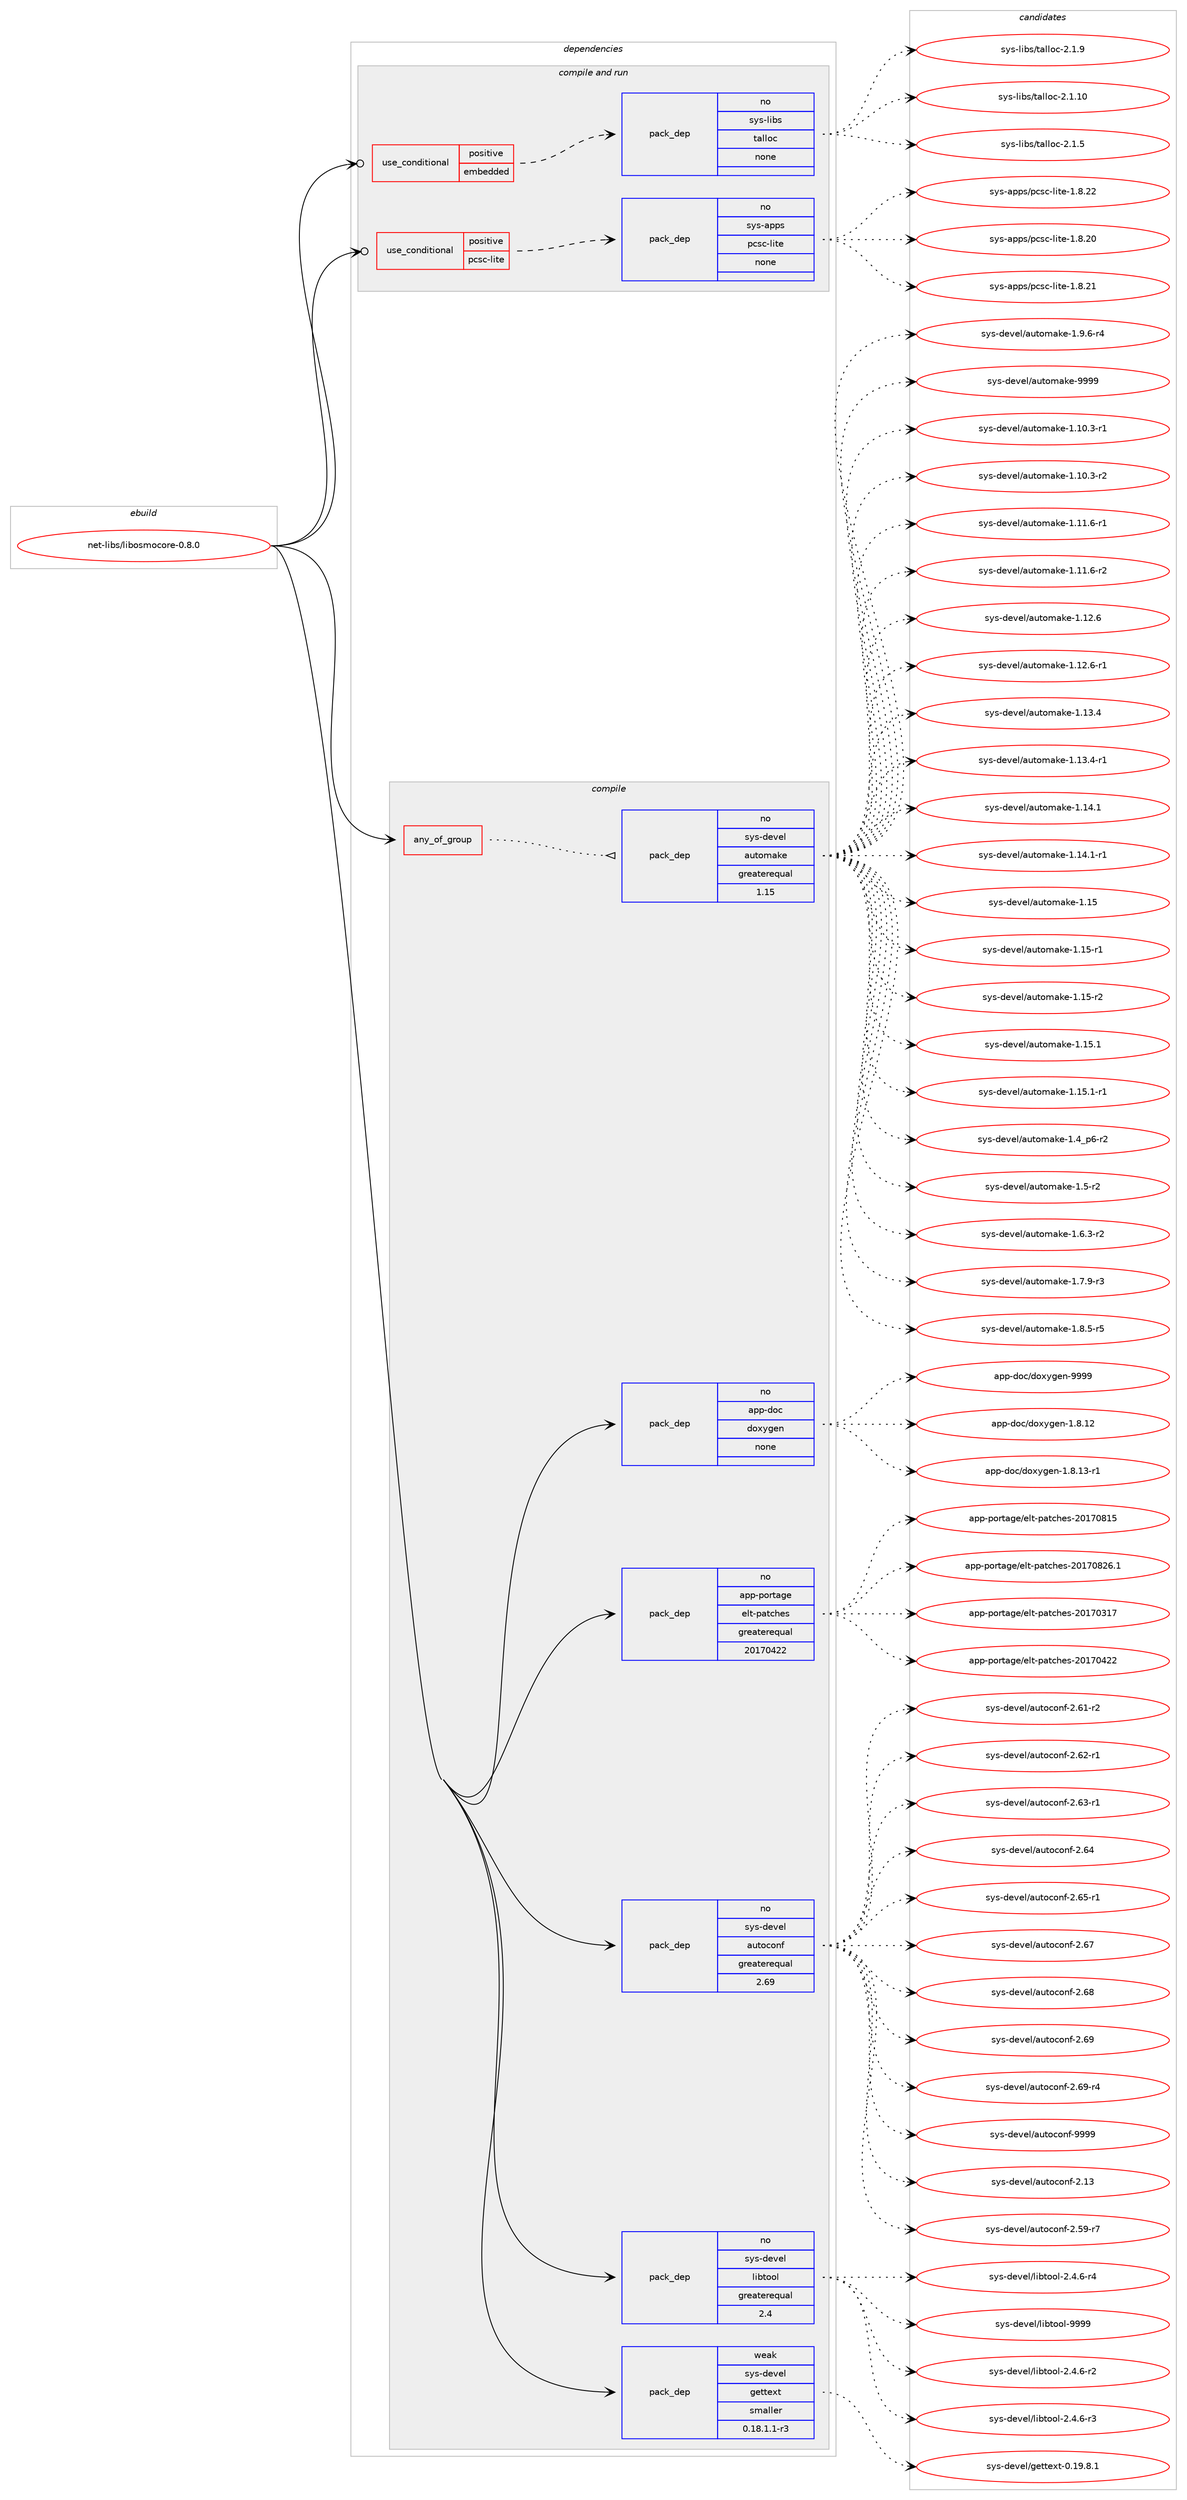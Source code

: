 digraph prolog {

# *************
# Graph options
# *************

newrank=true;
concentrate=true;
compound=true;
graph [rankdir=LR,fontname=Helvetica,fontsize=10,ranksep=1.5];#, ranksep=2.5, nodesep=0.2];
edge  [arrowhead=vee];
node  [fontname=Helvetica,fontsize=10];

# **********
# The ebuild
# **********

subgraph cluster_leftcol {
color=gray;
rank=same;
label=<<i>ebuild</i>>;
id [label="net-libs/libosmocore-0.8.0", color=red, width=4, href="../net-libs/libosmocore-0.8.0.svg"];
}

# ****************
# The dependencies
# ****************

subgraph cluster_midcol {
color=gray;
label=<<i>dependencies</i>>;
subgraph cluster_compile {
fillcolor="#eeeeee";
style=filled;
label=<<i>compile</i>>;
subgraph any6783 {
dependency417643 [label=<<TABLE BORDER="0" CELLBORDER="1" CELLSPACING="0" CELLPADDING="4"><TR><TD CELLPADDING="10">any_of_group</TD></TR></TABLE>>, shape=none, color=red];subgraph pack307389 {
dependency417644 [label=<<TABLE BORDER="0" CELLBORDER="1" CELLSPACING="0" CELLPADDING="4" WIDTH="220"><TR><TD ROWSPAN="6" CELLPADDING="30">pack_dep</TD></TR><TR><TD WIDTH="110">no</TD></TR><TR><TD>sys-devel</TD></TR><TR><TD>automake</TD></TR><TR><TD>greaterequal</TD></TR><TR><TD>1.15</TD></TR></TABLE>>, shape=none, color=blue];
}
dependency417643:e -> dependency417644:w [weight=20,style="dotted",arrowhead="oinv"];
}
id:e -> dependency417643:w [weight=20,style="solid",arrowhead="vee"];
subgraph pack307390 {
dependency417645 [label=<<TABLE BORDER="0" CELLBORDER="1" CELLSPACING="0" CELLPADDING="4" WIDTH="220"><TR><TD ROWSPAN="6" CELLPADDING="30">pack_dep</TD></TR><TR><TD WIDTH="110">no</TD></TR><TR><TD>app-doc</TD></TR><TR><TD>doxygen</TD></TR><TR><TD>none</TD></TR><TR><TD></TD></TR></TABLE>>, shape=none, color=blue];
}
id:e -> dependency417645:w [weight=20,style="solid",arrowhead="vee"];
subgraph pack307391 {
dependency417646 [label=<<TABLE BORDER="0" CELLBORDER="1" CELLSPACING="0" CELLPADDING="4" WIDTH="220"><TR><TD ROWSPAN="6" CELLPADDING="30">pack_dep</TD></TR><TR><TD WIDTH="110">no</TD></TR><TR><TD>app-portage</TD></TR><TR><TD>elt-patches</TD></TR><TR><TD>greaterequal</TD></TR><TR><TD>20170422</TD></TR></TABLE>>, shape=none, color=blue];
}
id:e -> dependency417646:w [weight=20,style="solid",arrowhead="vee"];
subgraph pack307392 {
dependency417647 [label=<<TABLE BORDER="0" CELLBORDER="1" CELLSPACING="0" CELLPADDING="4" WIDTH="220"><TR><TD ROWSPAN="6" CELLPADDING="30">pack_dep</TD></TR><TR><TD WIDTH="110">no</TD></TR><TR><TD>sys-devel</TD></TR><TR><TD>autoconf</TD></TR><TR><TD>greaterequal</TD></TR><TR><TD>2.69</TD></TR></TABLE>>, shape=none, color=blue];
}
id:e -> dependency417647:w [weight=20,style="solid",arrowhead="vee"];
subgraph pack307393 {
dependency417648 [label=<<TABLE BORDER="0" CELLBORDER="1" CELLSPACING="0" CELLPADDING="4" WIDTH="220"><TR><TD ROWSPAN="6" CELLPADDING="30">pack_dep</TD></TR><TR><TD WIDTH="110">no</TD></TR><TR><TD>sys-devel</TD></TR><TR><TD>libtool</TD></TR><TR><TD>greaterequal</TD></TR><TR><TD>2.4</TD></TR></TABLE>>, shape=none, color=blue];
}
id:e -> dependency417648:w [weight=20,style="solid",arrowhead="vee"];
subgraph pack307394 {
dependency417649 [label=<<TABLE BORDER="0" CELLBORDER="1" CELLSPACING="0" CELLPADDING="4" WIDTH="220"><TR><TD ROWSPAN="6" CELLPADDING="30">pack_dep</TD></TR><TR><TD WIDTH="110">weak</TD></TR><TR><TD>sys-devel</TD></TR><TR><TD>gettext</TD></TR><TR><TD>smaller</TD></TR><TR><TD>0.18.1.1-r3</TD></TR></TABLE>>, shape=none, color=blue];
}
id:e -> dependency417649:w [weight=20,style="solid",arrowhead="vee"];
}
subgraph cluster_compileandrun {
fillcolor="#eeeeee";
style=filled;
label=<<i>compile and run</i>>;
subgraph cond103279 {
dependency417650 [label=<<TABLE BORDER="0" CELLBORDER="1" CELLSPACING="0" CELLPADDING="4"><TR><TD ROWSPAN="3" CELLPADDING="10">use_conditional</TD></TR><TR><TD>positive</TD></TR><TR><TD>embedded</TD></TR></TABLE>>, shape=none, color=red];
subgraph pack307395 {
dependency417651 [label=<<TABLE BORDER="0" CELLBORDER="1" CELLSPACING="0" CELLPADDING="4" WIDTH="220"><TR><TD ROWSPAN="6" CELLPADDING="30">pack_dep</TD></TR><TR><TD WIDTH="110">no</TD></TR><TR><TD>sys-libs</TD></TR><TR><TD>talloc</TD></TR><TR><TD>none</TD></TR><TR><TD></TD></TR></TABLE>>, shape=none, color=blue];
}
dependency417650:e -> dependency417651:w [weight=20,style="dashed",arrowhead="vee"];
}
id:e -> dependency417650:w [weight=20,style="solid",arrowhead="odotvee"];
subgraph cond103280 {
dependency417652 [label=<<TABLE BORDER="0" CELLBORDER="1" CELLSPACING="0" CELLPADDING="4"><TR><TD ROWSPAN="3" CELLPADDING="10">use_conditional</TD></TR><TR><TD>positive</TD></TR><TR><TD>pcsc-lite</TD></TR></TABLE>>, shape=none, color=red];
subgraph pack307396 {
dependency417653 [label=<<TABLE BORDER="0" CELLBORDER="1" CELLSPACING="0" CELLPADDING="4" WIDTH="220"><TR><TD ROWSPAN="6" CELLPADDING="30">pack_dep</TD></TR><TR><TD WIDTH="110">no</TD></TR><TR><TD>sys-apps</TD></TR><TR><TD>pcsc-lite</TD></TR><TR><TD>none</TD></TR><TR><TD></TD></TR></TABLE>>, shape=none, color=blue];
}
dependency417652:e -> dependency417653:w [weight=20,style="dashed",arrowhead="vee"];
}
id:e -> dependency417652:w [weight=20,style="solid",arrowhead="odotvee"];
}
subgraph cluster_run {
fillcolor="#eeeeee";
style=filled;
label=<<i>run</i>>;
}
}

# **************
# The candidates
# **************

subgraph cluster_choices {
rank=same;
color=gray;
label=<<i>candidates</i>>;

subgraph choice307389 {
color=black;
nodesep=1;
choice11512111545100101118101108479711711611110997107101454946494846514511449 [label="sys-devel/automake-1.10.3-r1", color=red, width=4,href="../sys-devel/automake-1.10.3-r1.svg"];
choice11512111545100101118101108479711711611110997107101454946494846514511450 [label="sys-devel/automake-1.10.3-r2", color=red, width=4,href="../sys-devel/automake-1.10.3-r2.svg"];
choice11512111545100101118101108479711711611110997107101454946494946544511449 [label="sys-devel/automake-1.11.6-r1", color=red, width=4,href="../sys-devel/automake-1.11.6-r1.svg"];
choice11512111545100101118101108479711711611110997107101454946494946544511450 [label="sys-devel/automake-1.11.6-r2", color=red, width=4,href="../sys-devel/automake-1.11.6-r2.svg"];
choice1151211154510010111810110847971171161111099710710145494649504654 [label="sys-devel/automake-1.12.6", color=red, width=4,href="../sys-devel/automake-1.12.6.svg"];
choice11512111545100101118101108479711711611110997107101454946495046544511449 [label="sys-devel/automake-1.12.6-r1", color=red, width=4,href="../sys-devel/automake-1.12.6-r1.svg"];
choice1151211154510010111810110847971171161111099710710145494649514652 [label="sys-devel/automake-1.13.4", color=red, width=4,href="../sys-devel/automake-1.13.4.svg"];
choice11512111545100101118101108479711711611110997107101454946495146524511449 [label="sys-devel/automake-1.13.4-r1", color=red, width=4,href="../sys-devel/automake-1.13.4-r1.svg"];
choice1151211154510010111810110847971171161111099710710145494649524649 [label="sys-devel/automake-1.14.1", color=red, width=4,href="../sys-devel/automake-1.14.1.svg"];
choice11512111545100101118101108479711711611110997107101454946495246494511449 [label="sys-devel/automake-1.14.1-r1", color=red, width=4,href="../sys-devel/automake-1.14.1-r1.svg"];
choice115121115451001011181011084797117116111109971071014549464953 [label="sys-devel/automake-1.15", color=red, width=4,href="../sys-devel/automake-1.15.svg"];
choice1151211154510010111810110847971171161111099710710145494649534511449 [label="sys-devel/automake-1.15-r1", color=red, width=4,href="../sys-devel/automake-1.15-r1.svg"];
choice1151211154510010111810110847971171161111099710710145494649534511450 [label="sys-devel/automake-1.15-r2", color=red, width=4,href="../sys-devel/automake-1.15-r2.svg"];
choice1151211154510010111810110847971171161111099710710145494649534649 [label="sys-devel/automake-1.15.1", color=red, width=4,href="../sys-devel/automake-1.15.1.svg"];
choice11512111545100101118101108479711711611110997107101454946495346494511449 [label="sys-devel/automake-1.15.1-r1", color=red, width=4,href="../sys-devel/automake-1.15.1-r1.svg"];
choice115121115451001011181011084797117116111109971071014549465295112544511450 [label="sys-devel/automake-1.4_p6-r2", color=red, width=4,href="../sys-devel/automake-1.4_p6-r2.svg"];
choice11512111545100101118101108479711711611110997107101454946534511450 [label="sys-devel/automake-1.5-r2", color=red, width=4,href="../sys-devel/automake-1.5-r2.svg"];
choice115121115451001011181011084797117116111109971071014549465446514511450 [label="sys-devel/automake-1.6.3-r2", color=red, width=4,href="../sys-devel/automake-1.6.3-r2.svg"];
choice115121115451001011181011084797117116111109971071014549465546574511451 [label="sys-devel/automake-1.7.9-r3", color=red, width=4,href="../sys-devel/automake-1.7.9-r3.svg"];
choice115121115451001011181011084797117116111109971071014549465646534511453 [label="sys-devel/automake-1.8.5-r5", color=red, width=4,href="../sys-devel/automake-1.8.5-r5.svg"];
choice115121115451001011181011084797117116111109971071014549465746544511452 [label="sys-devel/automake-1.9.6-r4", color=red, width=4,href="../sys-devel/automake-1.9.6-r4.svg"];
choice115121115451001011181011084797117116111109971071014557575757 [label="sys-devel/automake-9999", color=red, width=4,href="../sys-devel/automake-9999.svg"];
dependency417644:e -> choice11512111545100101118101108479711711611110997107101454946494846514511449:w [style=dotted,weight="100"];
dependency417644:e -> choice11512111545100101118101108479711711611110997107101454946494846514511450:w [style=dotted,weight="100"];
dependency417644:e -> choice11512111545100101118101108479711711611110997107101454946494946544511449:w [style=dotted,weight="100"];
dependency417644:e -> choice11512111545100101118101108479711711611110997107101454946494946544511450:w [style=dotted,weight="100"];
dependency417644:e -> choice1151211154510010111810110847971171161111099710710145494649504654:w [style=dotted,weight="100"];
dependency417644:e -> choice11512111545100101118101108479711711611110997107101454946495046544511449:w [style=dotted,weight="100"];
dependency417644:e -> choice1151211154510010111810110847971171161111099710710145494649514652:w [style=dotted,weight="100"];
dependency417644:e -> choice11512111545100101118101108479711711611110997107101454946495146524511449:w [style=dotted,weight="100"];
dependency417644:e -> choice1151211154510010111810110847971171161111099710710145494649524649:w [style=dotted,weight="100"];
dependency417644:e -> choice11512111545100101118101108479711711611110997107101454946495246494511449:w [style=dotted,weight="100"];
dependency417644:e -> choice115121115451001011181011084797117116111109971071014549464953:w [style=dotted,weight="100"];
dependency417644:e -> choice1151211154510010111810110847971171161111099710710145494649534511449:w [style=dotted,weight="100"];
dependency417644:e -> choice1151211154510010111810110847971171161111099710710145494649534511450:w [style=dotted,weight="100"];
dependency417644:e -> choice1151211154510010111810110847971171161111099710710145494649534649:w [style=dotted,weight="100"];
dependency417644:e -> choice11512111545100101118101108479711711611110997107101454946495346494511449:w [style=dotted,weight="100"];
dependency417644:e -> choice115121115451001011181011084797117116111109971071014549465295112544511450:w [style=dotted,weight="100"];
dependency417644:e -> choice11512111545100101118101108479711711611110997107101454946534511450:w [style=dotted,weight="100"];
dependency417644:e -> choice115121115451001011181011084797117116111109971071014549465446514511450:w [style=dotted,weight="100"];
dependency417644:e -> choice115121115451001011181011084797117116111109971071014549465546574511451:w [style=dotted,weight="100"];
dependency417644:e -> choice115121115451001011181011084797117116111109971071014549465646534511453:w [style=dotted,weight="100"];
dependency417644:e -> choice115121115451001011181011084797117116111109971071014549465746544511452:w [style=dotted,weight="100"];
dependency417644:e -> choice115121115451001011181011084797117116111109971071014557575757:w [style=dotted,weight="100"];
}
subgraph choice307390 {
color=black;
nodesep=1;
choice9711211245100111994710011112012110310111045494656464950 [label="app-doc/doxygen-1.8.12", color=red, width=4,href="../app-doc/doxygen-1.8.12.svg"];
choice97112112451001119947100111120121103101110454946564649514511449 [label="app-doc/doxygen-1.8.13-r1", color=red, width=4,href="../app-doc/doxygen-1.8.13-r1.svg"];
choice971121124510011199471001111201211031011104557575757 [label="app-doc/doxygen-9999", color=red, width=4,href="../app-doc/doxygen-9999.svg"];
dependency417645:e -> choice9711211245100111994710011112012110310111045494656464950:w [style=dotted,weight="100"];
dependency417645:e -> choice97112112451001119947100111120121103101110454946564649514511449:w [style=dotted,weight="100"];
dependency417645:e -> choice971121124510011199471001111201211031011104557575757:w [style=dotted,weight="100"];
}
subgraph choice307391 {
color=black;
nodesep=1;
choice97112112451121111141169710310147101108116451129711699104101115455048495548514955 [label="app-portage/elt-patches-20170317", color=red, width=4,href="../app-portage/elt-patches-20170317.svg"];
choice97112112451121111141169710310147101108116451129711699104101115455048495548525050 [label="app-portage/elt-patches-20170422", color=red, width=4,href="../app-portage/elt-patches-20170422.svg"];
choice97112112451121111141169710310147101108116451129711699104101115455048495548564953 [label="app-portage/elt-patches-20170815", color=red, width=4,href="../app-portage/elt-patches-20170815.svg"];
choice971121124511211111411697103101471011081164511297116991041011154550484955485650544649 [label="app-portage/elt-patches-20170826.1", color=red, width=4,href="../app-portage/elt-patches-20170826.1.svg"];
dependency417646:e -> choice97112112451121111141169710310147101108116451129711699104101115455048495548514955:w [style=dotted,weight="100"];
dependency417646:e -> choice97112112451121111141169710310147101108116451129711699104101115455048495548525050:w [style=dotted,weight="100"];
dependency417646:e -> choice97112112451121111141169710310147101108116451129711699104101115455048495548564953:w [style=dotted,weight="100"];
dependency417646:e -> choice971121124511211111411697103101471011081164511297116991041011154550484955485650544649:w [style=dotted,weight="100"];
}
subgraph choice307392 {
color=black;
nodesep=1;
choice115121115451001011181011084797117116111991111101024550464951 [label="sys-devel/autoconf-2.13", color=red, width=4,href="../sys-devel/autoconf-2.13.svg"];
choice1151211154510010111810110847971171161119911111010245504653574511455 [label="sys-devel/autoconf-2.59-r7", color=red, width=4,href="../sys-devel/autoconf-2.59-r7.svg"];
choice1151211154510010111810110847971171161119911111010245504654494511450 [label="sys-devel/autoconf-2.61-r2", color=red, width=4,href="../sys-devel/autoconf-2.61-r2.svg"];
choice1151211154510010111810110847971171161119911111010245504654504511449 [label="sys-devel/autoconf-2.62-r1", color=red, width=4,href="../sys-devel/autoconf-2.62-r1.svg"];
choice1151211154510010111810110847971171161119911111010245504654514511449 [label="sys-devel/autoconf-2.63-r1", color=red, width=4,href="../sys-devel/autoconf-2.63-r1.svg"];
choice115121115451001011181011084797117116111991111101024550465452 [label="sys-devel/autoconf-2.64", color=red, width=4,href="../sys-devel/autoconf-2.64.svg"];
choice1151211154510010111810110847971171161119911111010245504654534511449 [label="sys-devel/autoconf-2.65-r1", color=red, width=4,href="../sys-devel/autoconf-2.65-r1.svg"];
choice115121115451001011181011084797117116111991111101024550465455 [label="sys-devel/autoconf-2.67", color=red, width=4,href="../sys-devel/autoconf-2.67.svg"];
choice115121115451001011181011084797117116111991111101024550465456 [label="sys-devel/autoconf-2.68", color=red, width=4,href="../sys-devel/autoconf-2.68.svg"];
choice115121115451001011181011084797117116111991111101024550465457 [label="sys-devel/autoconf-2.69", color=red, width=4,href="../sys-devel/autoconf-2.69.svg"];
choice1151211154510010111810110847971171161119911111010245504654574511452 [label="sys-devel/autoconf-2.69-r4", color=red, width=4,href="../sys-devel/autoconf-2.69-r4.svg"];
choice115121115451001011181011084797117116111991111101024557575757 [label="sys-devel/autoconf-9999", color=red, width=4,href="../sys-devel/autoconf-9999.svg"];
dependency417647:e -> choice115121115451001011181011084797117116111991111101024550464951:w [style=dotted,weight="100"];
dependency417647:e -> choice1151211154510010111810110847971171161119911111010245504653574511455:w [style=dotted,weight="100"];
dependency417647:e -> choice1151211154510010111810110847971171161119911111010245504654494511450:w [style=dotted,weight="100"];
dependency417647:e -> choice1151211154510010111810110847971171161119911111010245504654504511449:w [style=dotted,weight="100"];
dependency417647:e -> choice1151211154510010111810110847971171161119911111010245504654514511449:w [style=dotted,weight="100"];
dependency417647:e -> choice115121115451001011181011084797117116111991111101024550465452:w [style=dotted,weight="100"];
dependency417647:e -> choice1151211154510010111810110847971171161119911111010245504654534511449:w [style=dotted,weight="100"];
dependency417647:e -> choice115121115451001011181011084797117116111991111101024550465455:w [style=dotted,weight="100"];
dependency417647:e -> choice115121115451001011181011084797117116111991111101024550465456:w [style=dotted,weight="100"];
dependency417647:e -> choice115121115451001011181011084797117116111991111101024550465457:w [style=dotted,weight="100"];
dependency417647:e -> choice1151211154510010111810110847971171161119911111010245504654574511452:w [style=dotted,weight="100"];
dependency417647:e -> choice115121115451001011181011084797117116111991111101024557575757:w [style=dotted,weight="100"];
}
subgraph choice307393 {
color=black;
nodesep=1;
choice1151211154510010111810110847108105981161111111084550465246544511450 [label="sys-devel/libtool-2.4.6-r2", color=red, width=4,href="../sys-devel/libtool-2.4.6-r2.svg"];
choice1151211154510010111810110847108105981161111111084550465246544511451 [label="sys-devel/libtool-2.4.6-r3", color=red, width=4,href="../sys-devel/libtool-2.4.6-r3.svg"];
choice1151211154510010111810110847108105981161111111084550465246544511452 [label="sys-devel/libtool-2.4.6-r4", color=red, width=4,href="../sys-devel/libtool-2.4.6-r4.svg"];
choice1151211154510010111810110847108105981161111111084557575757 [label="sys-devel/libtool-9999", color=red, width=4,href="../sys-devel/libtool-9999.svg"];
dependency417648:e -> choice1151211154510010111810110847108105981161111111084550465246544511450:w [style=dotted,weight="100"];
dependency417648:e -> choice1151211154510010111810110847108105981161111111084550465246544511451:w [style=dotted,weight="100"];
dependency417648:e -> choice1151211154510010111810110847108105981161111111084550465246544511452:w [style=dotted,weight="100"];
dependency417648:e -> choice1151211154510010111810110847108105981161111111084557575757:w [style=dotted,weight="100"];
}
subgraph choice307394 {
color=black;
nodesep=1;
choice1151211154510010111810110847103101116116101120116454846495746564649 [label="sys-devel/gettext-0.19.8.1", color=red, width=4,href="../sys-devel/gettext-0.19.8.1.svg"];
dependency417649:e -> choice1151211154510010111810110847103101116116101120116454846495746564649:w [style=dotted,weight="100"];
}
subgraph choice307395 {
color=black;
nodesep=1;
choice115121115451081059811547116971081081119945504649464948 [label="sys-libs/talloc-2.1.10", color=red, width=4,href="../sys-libs/talloc-2.1.10.svg"];
choice1151211154510810598115471169710810811199455046494653 [label="sys-libs/talloc-2.1.5", color=red, width=4,href="../sys-libs/talloc-2.1.5.svg"];
choice1151211154510810598115471169710810811199455046494657 [label="sys-libs/talloc-2.1.9", color=red, width=4,href="../sys-libs/talloc-2.1.9.svg"];
dependency417651:e -> choice115121115451081059811547116971081081119945504649464948:w [style=dotted,weight="100"];
dependency417651:e -> choice1151211154510810598115471169710810811199455046494653:w [style=dotted,weight="100"];
dependency417651:e -> choice1151211154510810598115471169710810811199455046494657:w [style=dotted,weight="100"];
}
subgraph choice307396 {
color=black;
nodesep=1;
choice11512111545971121121154711299115994510810511610145494656465048 [label="sys-apps/pcsc-lite-1.8.20", color=red, width=4,href="../sys-apps/pcsc-lite-1.8.20.svg"];
choice11512111545971121121154711299115994510810511610145494656465049 [label="sys-apps/pcsc-lite-1.8.21", color=red, width=4,href="../sys-apps/pcsc-lite-1.8.21.svg"];
choice11512111545971121121154711299115994510810511610145494656465050 [label="sys-apps/pcsc-lite-1.8.22", color=red, width=4,href="../sys-apps/pcsc-lite-1.8.22.svg"];
dependency417653:e -> choice11512111545971121121154711299115994510810511610145494656465048:w [style=dotted,weight="100"];
dependency417653:e -> choice11512111545971121121154711299115994510810511610145494656465049:w [style=dotted,weight="100"];
dependency417653:e -> choice11512111545971121121154711299115994510810511610145494656465050:w [style=dotted,weight="100"];
}
}

}
